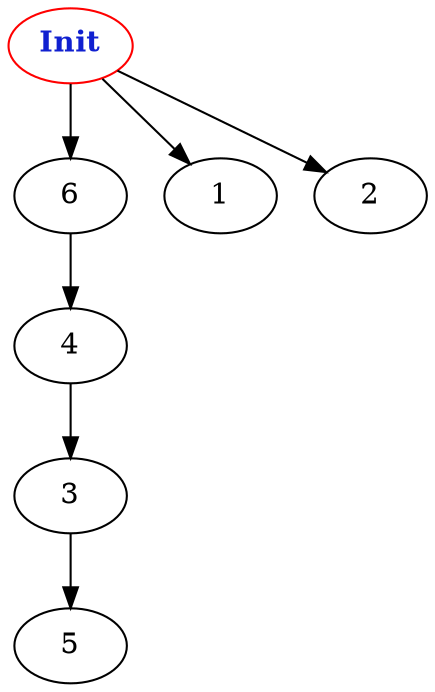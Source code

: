 digraph "Perturbed Net Graph with 7 nodes" {
edge ["class"="link-class"]
"0" ["color"="red","label"=<<b>Init</b>>,"fontcolor"="#1020d0"]
"0" -> "6" ["weight"="6.0"]
"0" -> "1" ["weight"="3.0"]
"0" -> "2" ["weight"="1.0"]
"6" -> "4" ["weight"="3.0"]
"4" -> "3" ["weight"="6.0"]
"3" -> "5" ["weight"="1.0"]
}
